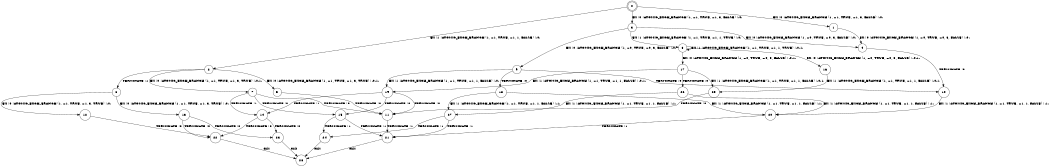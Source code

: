 digraph BCG {
size = "7, 10.5";
center = TRUE;
node [shape = circle];
0 [peripheries = 2];
0 -> 1 [label = "EX !0 !ATOMIC_EXCH_BRANCH (1, +1, TRUE, +1, 3, FALSE) !:0:"];
0 -> 2 [label = "EX !1 !ATOMIC_EXCH_BRANCH (1, +1, TRUE, +1, 1, FALSE) !:0:"];
0 -> 3 [label = "EX !0 !ATOMIC_EXCH_BRANCH (1, +1, TRUE, +1, 3, FALSE) !:0:"];
1 -> 4 [label = "EX !0 !ATOMIC_EXCH_BRANCH (1, +0, TRUE, +0, 3, FALSE) !:0:"];
2 -> 5 [label = "EX !0 !ATOMIC_EXCH_BRANCH (1, +1, TRUE, +1, 3, TRUE) !:0:1:"];
2 -> 6 [label = "TERMINATE !1"];
2 -> 7 [label = "EX !0 !ATOMIC_EXCH_BRANCH (1, +1, TRUE, +1, 3, TRUE) !:0:1:"];
3 -> 4 [label = "EX !0 !ATOMIC_EXCH_BRANCH (1, +0, TRUE, +0, 3, FALSE) !:0:"];
3 -> 8 [label = "EX !1 !ATOMIC_EXCH_BRANCH (1, +1, TRUE, +1, 1, TRUE) !:0:"];
3 -> 9 [label = "EX !0 !ATOMIC_EXCH_BRANCH (1, +0, TRUE, +0, 3, FALSE) !:0:"];
4 -> 10 [label = "TERMINATE !0"];
5 -> 11 [label = "TERMINATE !0"];
6 -> 12 [label = "EX !0 !ATOMIC_EXCH_BRANCH (1, +1, TRUE, +1, 3, TRUE) !:0:"];
6 -> 13 [label = "EX !0 !ATOMIC_EXCH_BRANCH (1, +1, TRUE, +1, 3, TRUE) !:0:"];
7 -> 11 [label = "TERMINATE !0"];
7 -> 14 [label = "TERMINATE !1"];
7 -> 15 [label = "TERMINATE !0"];
8 -> 16 [label = "EX !0 !ATOMIC_EXCH_BRANCH (1, +0, TRUE, +0, 3, FALSE) !:0:1:"];
8 -> 8 [label = "EX !1 !ATOMIC_EXCH_BRANCH (1, +1, TRUE, +1, 1, TRUE) !:0:1:"];
8 -> 17 [label = "EX !0 !ATOMIC_EXCH_BRANCH (1, +0, TRUE, +0, 3, FALSE) !:0:1:"];
9 -> 10 [label = "TERMINATE !0"];
9 -> 18 [label = "TERMINATE !0"];
9 -> 19 [label = "EX !1 !ATOMIC_EXCH_BRANCH (1, +1, TRUE, +1, 1, FALSE) !:0:"];
10 -> 20 [label = "EX !1 !ATOMIC_EXCH_BRANCH (1, +1, TRUE, +1, 1, FALSE) !:1:"];
11 -> 21 [label = "TERMINATE !1"];
12 -> 22 [label = "TERMINATE !0"];
13 -> 22 [label = "TERMINATE !0"];
13 -> 23 [label = "TERMINATE !0"];
14 -> 22 [label = "TERMINATE !0"];
14 -> 23 [label = "TERMINATE !0"];
15 -> 21 [label = "TERMINATE !1"];
15 -> 24 [label = "TERMINATE !1"];
16 -> 25 [label = "EX !1 !ATOMIC_EXCH_BRANCH (1, +1, TRUE, +1, 1, FALSE) !:0:1:"];
17 -> 25 [label = "EX !1 !ATOMIC_EXCH_BRANCH (1, +1, TRUE, +1, 1, FALSE) !:0:1:"];
17 -> 26 [label = "TERMINATE !0"];
17 -> 19 [label = "EX !1 !ATOMIC_EXCH_BRANCH (1, +1, TRUE, +1, 1, FALSE) !:0:1:"];
18 -> 20 [label = "EX !1 !ATOMIC_EXCH_BRANCH (1, +1, TRUE, +1, 1, FALSE) !:1:"];
18 -> 27 [label = "EX !1 !ATOMIC_EXCH_BRANCH (1, +1, TRUE, +1, 1, FALSE) !:1:"];
19 -> 11 [label = "TERMINATE !0"];
19 -> 14 [label = "TERMINATE !1"];
19 -> 15 [label = "TERMINATE !0"];
20 -> 21 [label = "TERMINATE !1"];
21 -> 28 [label = "exit"];
22 -> 28 [label = "exit"];
23 -> 28 [label = "exit"];
24 -> 28 [label = "exit"];
25 -> 11 [label = "TERMINATE !0"];
26 -> 20 [label = "EX !1 !ATOMIC_EXCH_BRANCH (1, +1, TRUE, +1, 1, FALSE) !:1:"];
26 -> 27 [label = "EX !1 !ATOMIC_EXCH_BRANCH (1, +1, TRUE, +1, 1, FALSE) !:1:"];
27 -> 21 [label = "TERMINATE !1"];
27 -> 24 [label = "TERMINATE !1"];
}
